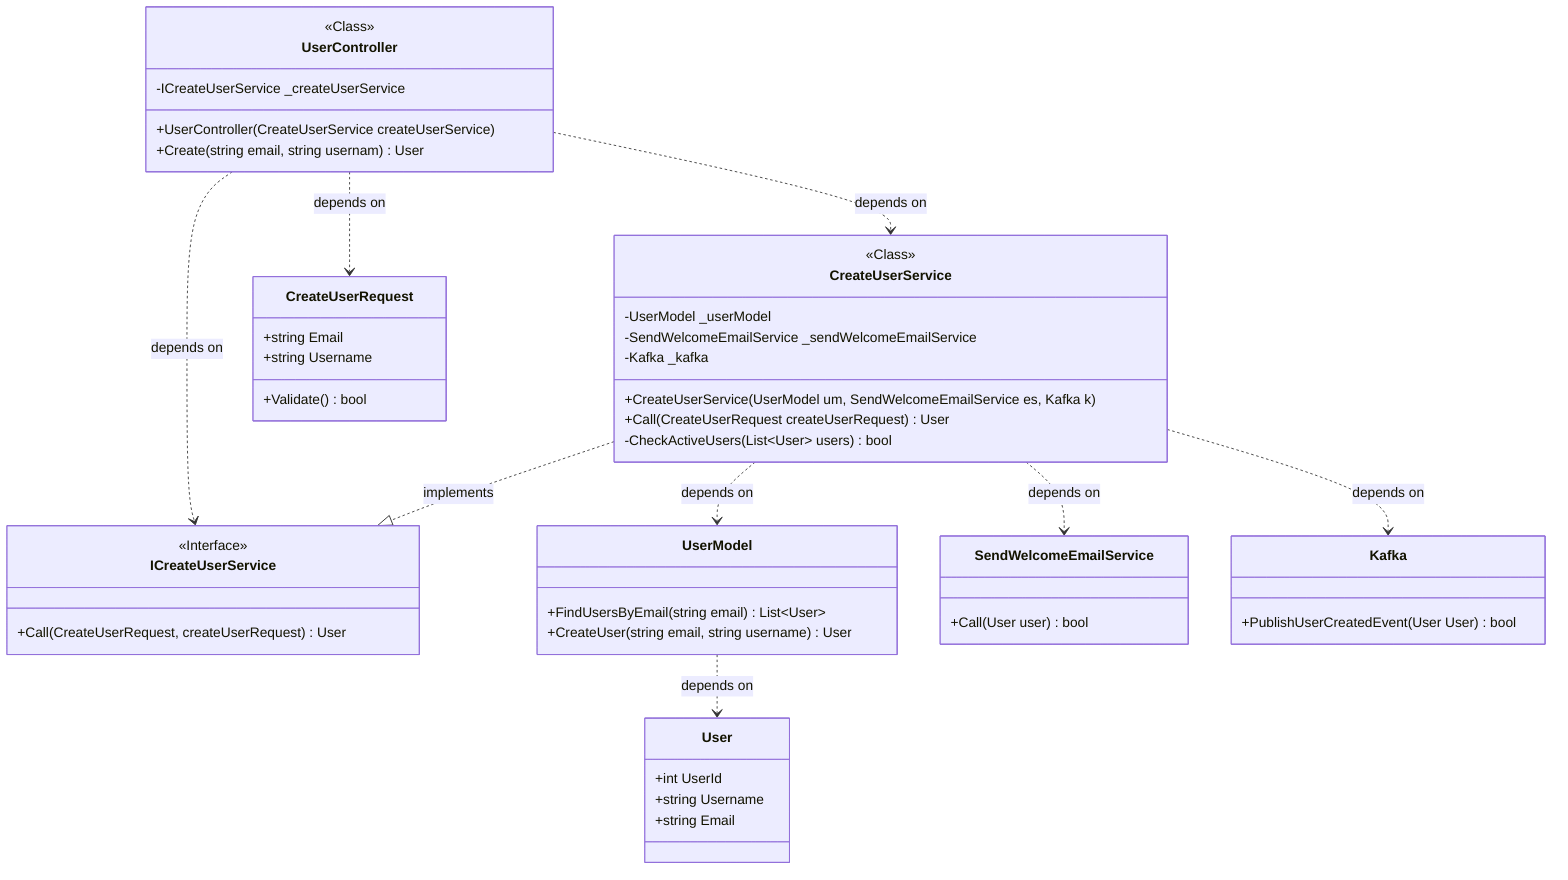 classDiagram
%%    class CLassName {
%%      -PropertyType propertyName
%%      +MethodName(MethodParamType methodParam) ReturnType
%%    }
%%    Visibility (private/public) is determined with `-` / `+`.
    class UserController {
        <<Class>>
        -ICreateUserService _createUserService
        +UserController(CreateUserService createUserService)
        +Create(string email, string usernam) User
    }
    class ICreateUserService {
        <<Interface>>
        +Call(CreateUserRequest, createUserRequest) User
    }
    class CreateUserService {
        <<Class>>
        -UserModel _userModel
        -SendWelcomeEmailService _sendWelcomeEmailService
        -Kafka _kafka
        +CreateUserService(UserModel um, SendWelcomeEmailService es, Kafka k)
        +Call(CreateUserRequest createUserRequest) User
        -CheckActiveUsers(List~User~ users) bool
    }
    class CreateUserRequest {
        +string Email
        +string Username

        +Validate() bool
    }
    class UserModel {
        +FindUsersByEmail(string email) List~User~
        +CreateUser(string email, string username) User
    }
    class User {
        +int UserId
        +string Username
        +string Email
    }
    class SendWelcomeEmailService {
        +Call(User user) bool
    }
    class Kafka {
        +PublishUserCreatedEvent(User User) bool
    }

%%    Define dependencies with `..>`, where `>` points to the dependent.
    UserController ..> ICreateUserService: depends on
    CreateUserService ..|> ICreateUserService: implements
    UserController ..> CreateUserRequest: depends on
    UserController ..> CreateUserService: depends on
    CreateUserService ..> UserModel: depends on
    UserModel ..> User: depends on
    CreateUserService ..> SendWelcomeEmailService: depends on
    CreateUserService ..> Kafka: depends on



%%    PRE REFACTOR
%%    class UserController {
%%        -CreateUserService _createUserService
%%        +UserController(CreateUserService createUserService)
%%        +Create(string email, string usernam) User
%%    }
%%    class CreateUserService {
%%        -UserModel _userModel
%%        -SendWelcomeEmailService _sendWelcomeEmailService
%%        -Kafka _kafka
%%        +CreateUserService(UserModel um, SendWelcomeEmailService es, Kafka k)
%%        +Call(string email, string username) User
%%        -CheckActiveUsers(List~User~ users)
%%    }
%%    class UserModel {
%%        +FindUsersByEmail(string email) List~User~
%%        +CreateUser(string email, string username) User
%%    }
%%    class User {
%%        +int UserId
%%        +string Username
%%        +string Email
%%    }
%%    class SendWelcomeEmailService {
%%        +Call(string email, string username) bool
%%    }
%%    class Kafka {
%%        +PublishUserCreatedEvent(string email, string username) bool
%%    }
%%
%%%%    Define dependencies with `..>`, where `>` points to the dependent.
%%    UserController ..> CreateUserService: depends on
%%    CreateUserService ..> UserModel: depends on
%%    UserModel ..> User: depends on
%%    CreateUserService ..> SendWelcomeEmailService: depends on
%%    CreateUserService ..> Kafka: depends on